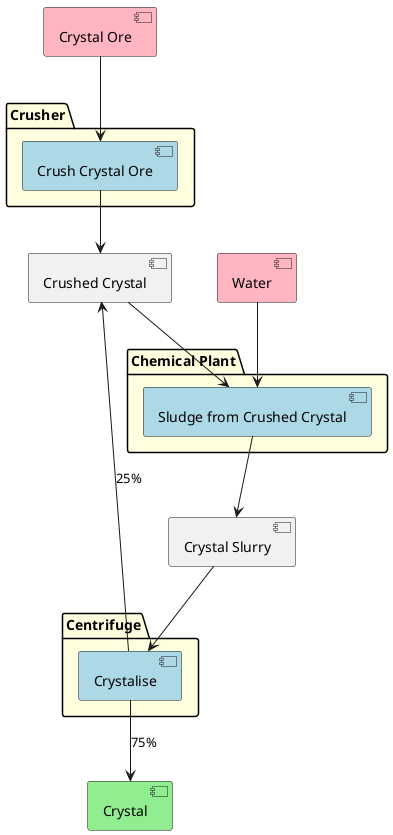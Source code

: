 @startuml

hide methods
hide fields
hide circle

[Crystal Ore] as CO #lightpink
[Crushed Crystal] as CCr
[Crystal Slurry] as CS
[Water] as W #lightpink

[Crystal] as C #lightgreen

package "Chemical Plant" #lightyellow {
[Sludge from Crushed Crystal] as SCS #lightblue
}

package Crusher #lightyellow {
[Crush Crystal Ore] as Cr #lightblue
}

package Centrifuge #lightyellow {
[Crystalise] as CCF #lightblue
}


CO --> Cr
Cr --> CCr
CCr --> SCS
W --> SCS
SCS --> CS
CS --> CCF
CCF --> C : 75%
CCF --> CCr : 25%




@enduml